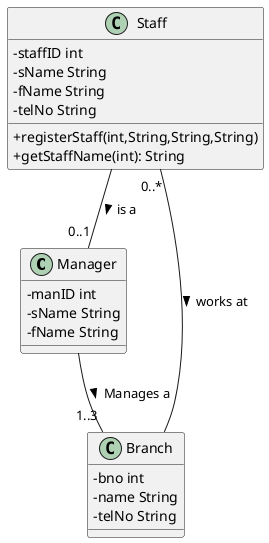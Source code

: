 @startuml



skinparam classAttributeIconSize 0
class Manager {
-manID int
-sName String
-fName String
}

class Branch{
-bno int
-name String
-telNo String
}

class Staff{
-staffID int
-sName String
-fName String
-telNo String
+registerStaff(int,String,String,String)
+getStaffName(int): String
}

Manager -- "1..3" Branch: Manages a >
Staff -- "0..1" Manager : > is a
Staff "0..*" -- Branch: works at >

@enduml